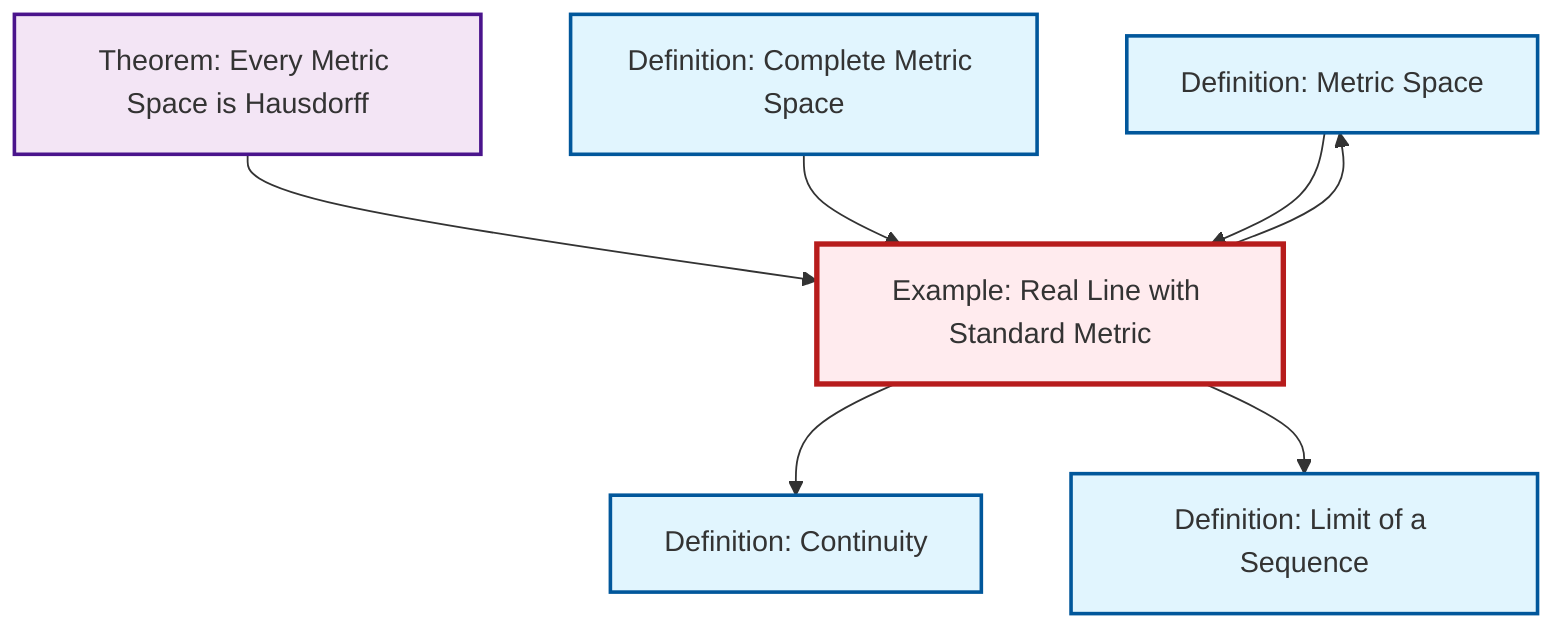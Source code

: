 graph TD
    classDef definition fill:#e1f5fe,stroke:#01579b,stroke-width:2px
    classDef theorem fill:#f3e5f5,stroke:#4a148c,stroke-width:2px
    classDef axiom fill:#fff3e0,stroke:#e65100,stroke-width:2px
    classDef example fill:#e8f5e9,stroke:#1b5e20,stroke-width:2px
    classDef current fill:#ffebee,stroke:#b71c1c,stroke-width:3px
    def-continuity["Definition: Continuity"]:::definition
    def-metric-space["Definition: Metric Space"]:::definition
    def-complete-metric-space["Definition: Complete Metric Space"]:::definition
    thm-metric-hausdorff["Theorem: Every Metric Space is Hausdorff"]:::theorem
    ex-real-line-metric["Example: Real Line with Standard Metric"]:::example
    def-limit["Definition: Limit of a Sequence"]:::definition
    thm-metric-hausdorff --> ex-real-line-metric
    ex-real-line-metric --> def-metric-space
    def-complete-metric-space --> ex-real-line-metric
    def-metric-space --> ex-real-line-metric
    ex-real-line-metric --> def-continuity
    ex-real-line-metric --> def-limit
    class ex-real-line-metric current